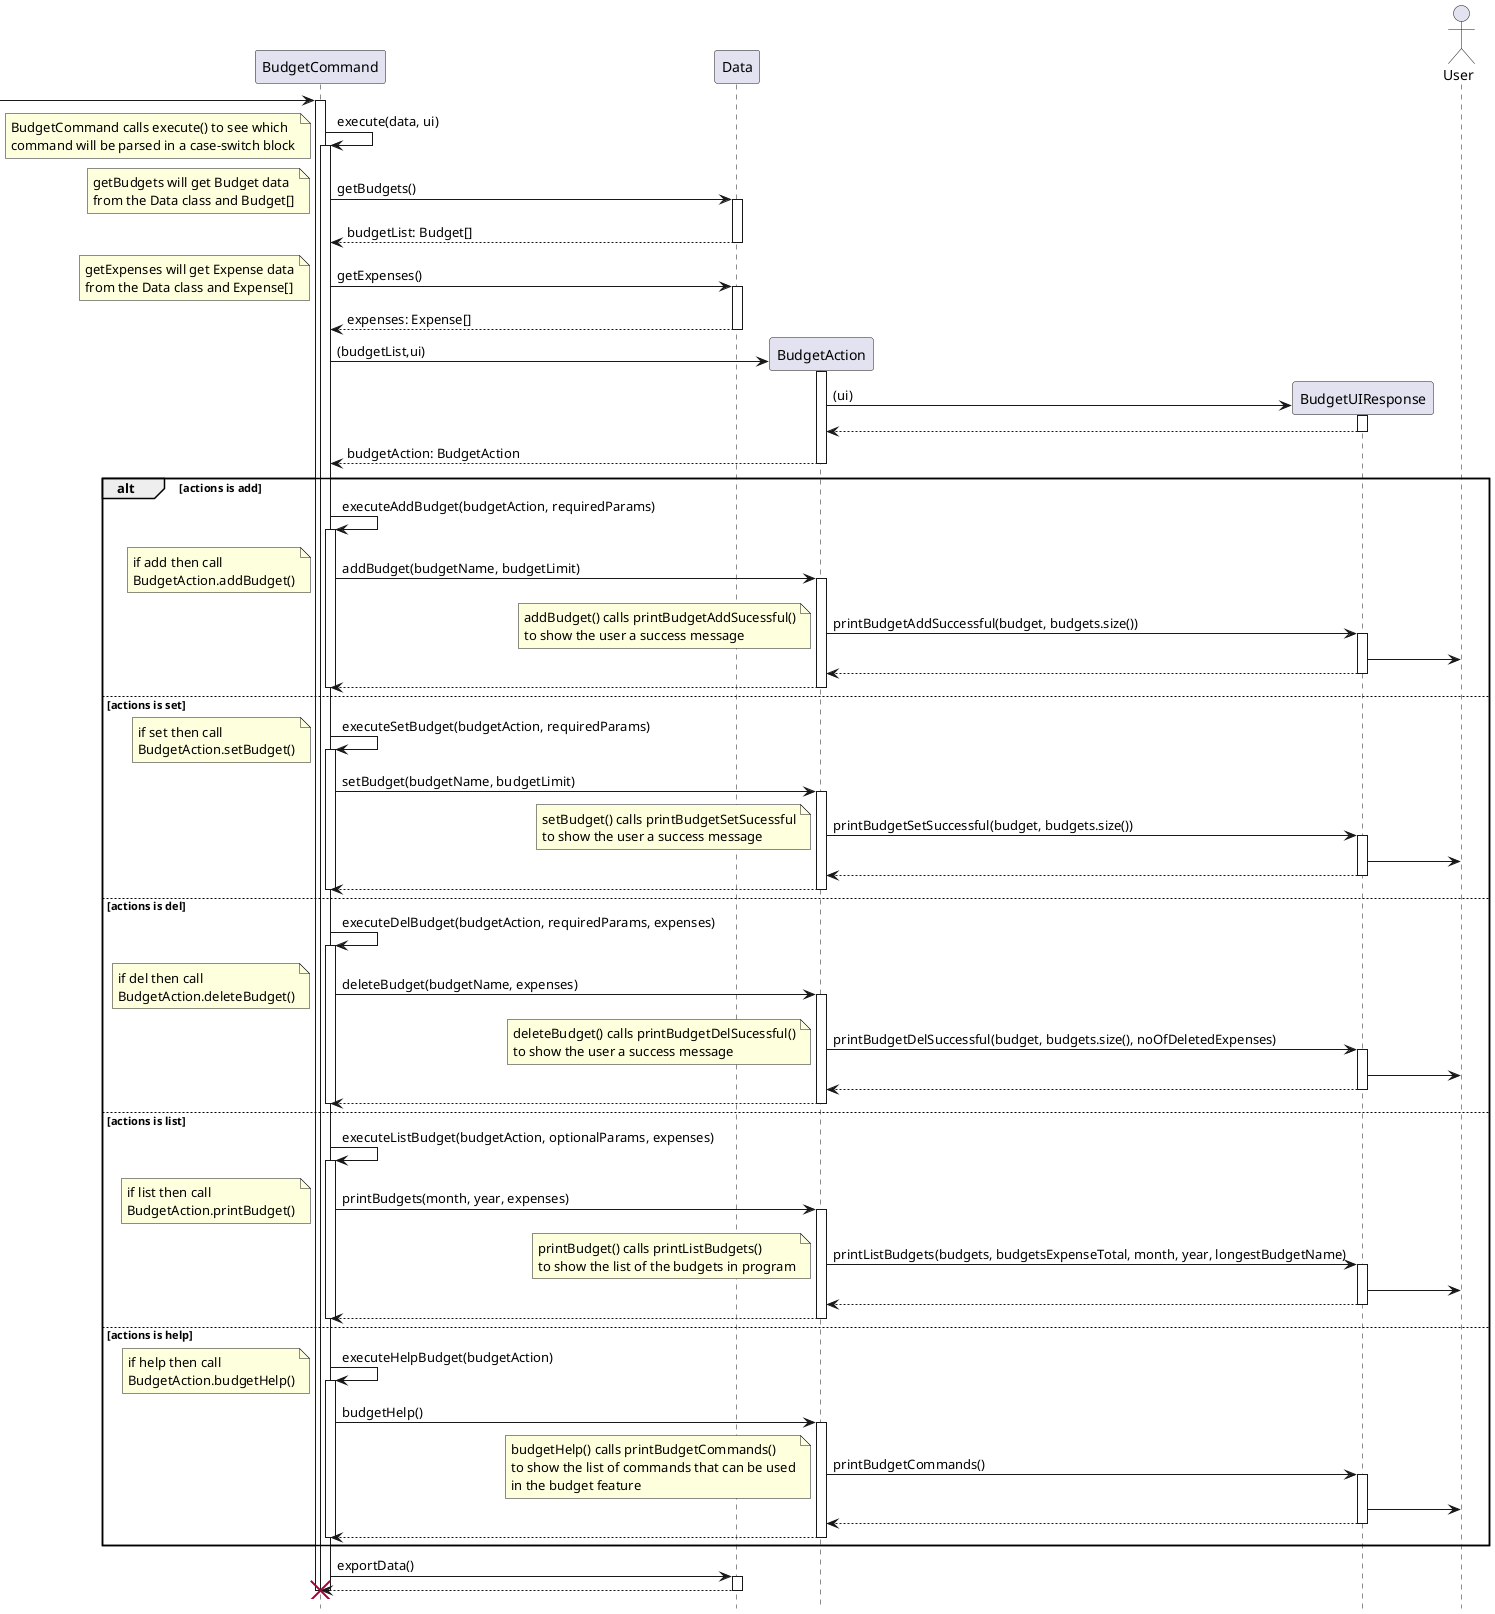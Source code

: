 @startuml

hide footbox

participant BudgetCommand
participant Data
participant BudgetAction
participant BudgetUIResponse
actor User

 -> "BudgetCommand":

activate "BudgetCommand"

"BudgetCommand" -> "BudgetCommand": execute(data, ui)
note left
    BudgetCommand calls execute() to see which
    command will be parsed in a case-switch block
 end note
activate  "BudgetCommand"
"BudgetCommand" -> "Data": getBudgets()
note left
    getBudgets will get Budget data
    from the Data class and Budget[]
 end note
activate "Data"

return budgetList: Budget[]
deactivate "Data"


"BudgetCommand" -> "Data": getExpenses()
note left
    getExpenses will get Expense data
    from the Data class and Expense[]
 end note
activate "Data"
return expenses: Expense[]


"BudgetCommand" -> "BudgetAction" ** : (budgetList,ui)

activate "BudgetAction"

"BudgetAction" -> "BudgetUIResponse" ** : (ui)
activate "BudgetUIResponse"
"BudgetUIResponse" --> "BudgetAction"
deactivate "BudgetUIResponse"

return budgetAction: BudgetAction
deactivate "BudgetAction"


alt actions is add
"BudgetCommand" -> "BudgetCommand": executeAddBudget(budgetAction, requiredParams)
activate "BudgetCommand"
"BudgetCommand" -> "BudgetAction" : addBudget(budgetName, budgetLimit)
note left
    if add then call
    BudgetAction.addBudget()
 end note
activate "BudgetAction"
"BudgetAction" -> "BudgetUIResponse" : printBudgetAddSuccessful(budget, budgets.size())
note left
    addBudget() calls printBudgetAddSucessful()
    to show the user a success message
 end note
activate "BudgetUIResponse"
"BudgetUIResponse" -> User
return
return

deactivate "BudgetCommand"

else actions is set

"BudgetCommand" -> "BudgetCommand": executeSetBudget(budgetAction, requiredParams)
note left
    if set then call
    BudgetAction.setBudget()
 end note
activate "BudgetCommand"
"BudgetCommand" -> "BudgetAction" : setBudget(budgetName, budgetLimit)

activate "BudgetAction"
"BudgetAction" -> "BudgetUIResponse" : printBudgetSetSuccessful(budget, budgets.size())
note left
    setBudget() calls printBudgetSetSucessful
    to show the user a success message
 end note
activate "BudgetUIResponse"
"BudgetUIResponse" -> User
return
return

deactivate "BudgetCommand"

else actions is del
"BudgetCommand" -> "BudgetCommand": executeDelBudget(budgetAction, requiredParams, expenses)
activate "BudgetCommand"
"BudgetCommand" -> "BudgetAction" : deleteBudget(budgetName, expenses)
note left
    if del then call
    BudgetAction.deleteBudget()
 end note
activate "BudgetAction"
"BudgetAction" -> "BudgetUIResponse" : printBudgetDelSuccessful(budget, budgets.size(), noOfDeletedExpenses)
note left
    deleteBudget() calls printBudgetDelSucessful()
    to show the user a success message
 end note
activate "BudgetUIResponse"
"BudgetUIResponse" -> User
return
return

deactivate "BudgetCommand"

else actions is list
"BudgetCommand" -> "BudgetCommand": executeListBudget(budgetAction, optionalParams, expenses)
activate "BudgetCommand"
"BudgetCommand" -> "BudgetAction" : printBudgets(month, year, expenses)
note left
    if list then call
    BudgetAction.printBudget()
 end note
activate "BudgetAction"
"BudgetAction" -> "BudgetUIResponse" : printListBudgets(budgets, budgetsExpenseTotal, month, year, longestBudgetName)
note left
    printBudget() calls printListBudgets()
    to show the list of the budgets in program
 end note
activate "BudgetUIResponse"
"BudgetUIResponse" -> User
return
return

deactivate "BudgetCommand"

else actions is help
"BudgetCommand" -> "BudgetCommand": executeHelpBudget(budgetAction)
note left
    if help then call
    BudgetAction.budgetHelp()
 end note
activate "BudgetCommand"
"BudgetCommand" -> "BudgetAction" : budgetHelp()
activate "BudgetAction"
"BudgetAction" -> "BudgetUIResponse" : printBudgetCommands()
note left
    budgetHelp() calls printBudgetCommands()
    to show the list of commands that can be used
    in the budget feature
 end note
activate "BudgetUIResponse"
"BudgetUIResponse" -> User
return
return

deactivate "BudgetCommand"
end

"BudgetCommand" -> "Data": exportData()
activate "Data"
return
deactivate "Data"

destroy "BudgetCommand"
deactivate "BudgetCommand"

@enduml